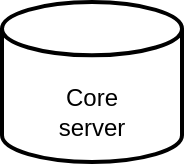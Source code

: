 <mxfile version="13.0.6" type="github" pages="2">
  <diagram id="xxIS8hDRbP5vDM_v2ATv" name="Page-1">
    <mxGraphModel dx="1402" dy="791" grid="1" gridSize="10" guides="1" tooltips="1" connect="1" arrows="1" fold="1" page="1" pageScale="1" pageWidth="850" pageHeight="1100" math="0" shadow="0">
      <root>
        <mxCell id="0" />
        <mxCell id="1" parent="0" />
        <object label="" Name="Core" id="XY0azYE01JCEqsV5bbu1-7">
          <mxCell style="strokeWidth=2;html=1;shape=mxgraph.flowchart.database;whiteSpace=wrap;" vertex="1" parent="1">
            <mxGeometry x="345" y="30" width="90" height="80" as="geometry" />
          </mxCell>
        </object>
        <mxCell id="XY0azYE01JCEqsV5bbu1-10" value="&lt;div&gt;Core server&lt;br&gt;&lt;/div&gt;" style="text;html=1;strokeColor=none;fillColor=none;align=center;verticalAlign=middle;whiteSpace=wrap;rounded=0;" vertex="1" parent="1">
          <mxGeometry x="370" y="70" width="40" height="30" as="geometry" />
        </mxCell>
      </root>
    </mxGraphModel>
  </diagram>
  <diagram id="kFE-AsNXe7d7DU3j0DYv" name="ClientToCore">
    <mxGraphModel dx="842" dy="519" grid="1" gridSize="10" guides="1" tooltips="1" connect="1" arrows="1" fold="1" page="1" pageScale="1" pageWidth="827" pageHeight="1169" math="0" shadow="0">
      <root>
        <mxCell id="8pLzvIoQmMCd6t_XpcBv-0" />
        <mxCell id="8pLzvIoQmMCd6t_XpcBv-1" parent="8pLzvIoQmMCd6t_XpcBv-0" />
        <mxCell id="8pLzvIoQmMCd6t_XpcBv-51" style="edgeStyle=orthogonalEdgeStyle;rounded=0;orthogonalLoop=1;jettySize=auto;html=1;entryX=0.5;entryY=0;entryDx=0;entryDy=0;" edge="1" parent="8pLzvIoQmMCd6t_XpcBv-1" source="8pLzvIoQmMCd6t_XpcBv-23" target="8pLzvIoQmMCd6t_XpcBv-46">
          <mxGeometry relative="1" as="geometry" />
        </mxCell>
        <mxCell id="8pLzvIoQmMCd6t_XpcBv-23" value="&lt;div&gt;Start&lt;/div&gt;&lt;div&gt;Client (HTTP)&lt;/div&gt;" style="rounded=1;arcSize=30;whiteSpace=wrap;html=1;align=center;" vertex="1" parent="8pLzvIoQmMCd6t_XpcBv-1">
          <mxGeometry x="470" width="100" height="40" as="geometry" />
        </mxCell>
        <mxCell id="8pLzvIoQmMCd6t_XpcBv-52" value="" style="edgeStyle=orthogonalEdgeStyle;rounded=0;orthogonalLoop=1;jettySize=auto;html=1;" edge="1" parent="8pLzvIoQmMCd6t_XpcBv-1" target="8pLzvIoQmMCd6t_XpcBv-23">
          <mxGeometry relative="1" as="geometry">
            <mxPoint x="480" y="141" as="sourcePoint" />
          </mxGeometry>
        </mxCell>
        <mxCell id="8pLzvIoQmMCd6t_XpcBv-46" value="HTTP API webserver&#xa;(Python, Django)" style="swimlane;childLayout=stackLayout;horizontal=1;startSize=41;horizontalStack=0;rounded=1;fontSize=14;fontStyle=0;strokeWidth=2;resizeParent=0;resizeLast=1;shadow=0;dashed=0;align=center;" vertex="1" parent="8pLzvIoQmMCd6t_XpcBv-1">
          <mxGeometry x="360" y="90" width="320" height="280" as="geometry" />
        </mxCell>
        <mxCell id="8pLzvIoQmMCd6t_XpcBv-53" value="TCPClient" style="swimlane;fontStyle=1;align=center;verticalAlign=top;childLayout=stackLayout;horizontal=1;startSize=26;horizontalStack=0;resizeParent=1;resizeParentMax=0;resizeLast=0;collapsible=1;marginBottom=0;" vertex="1" parent="8pLzvIoQmMCd6t_XpcBv-46">
          <mxGeometry y="41" width="320" height="239" as="geometry" />
        </mxCell>
        <mxCell id="8pLzvIoQmMCd6t_XpcBv-54" value="+ s: socket.socket" style="text;strokeColor=none;fillColor=none;align=left;verticalAlign=top;spacingLeft=4;spacingRight=4;overflow=hidden;rotatable=0;points=[[0,0.5],[1,0.5]];portConstraint=eastwest;" vertex="1" parent="8pLzvIoQmMCd6t_XpcBv-53">
          <mxGeometry y="26" width="320" height="26" as="geometry" />
        </mxCell>
        <mxCell id="8pLzvIoQmMCd6t_XpcBv-55" value="" style="line;strokeWidth=1;fillColor=none;align=left;verticalAlign=middle;spacingTop=-1;spacingLeft=3;spacingRight=3;rotatable=0;labelPosition=right;points=[];portConstraint=eastwest;" vertex="1" parent="8pLzvIoQmMCd6t_XpcBv-53">
          <mxGeometry y="52" width="320" height="8" as="geometry" />
        </mxCell>
        <mxCell id="8pLzvIoQmMCd6t_XpcBv-56" value="+ send: None&#xa;+ addHandler: None&#xa;+ run: None&#xa;+ getIP: str&#xa;+ getPort: int&#xa;&#xa;" style="text;strokeColor=none;fillColor=none;align=left;verticalAlign=top;spacingLeft=4;spacingRight=4;overflow=hidden;rotatable=0;points=[[0,0.5],[1,0.5]];portConstraint=eastwest;" vertex="1" parent="8pLzvIoQmMCd6t_XpcBv-53">
          <mxGeometry y="60" width="320" height="100" as="geometry" />
        </mxCell>
      </root>
    </mxGraphModel>
  </diagram>
</mxfile>
